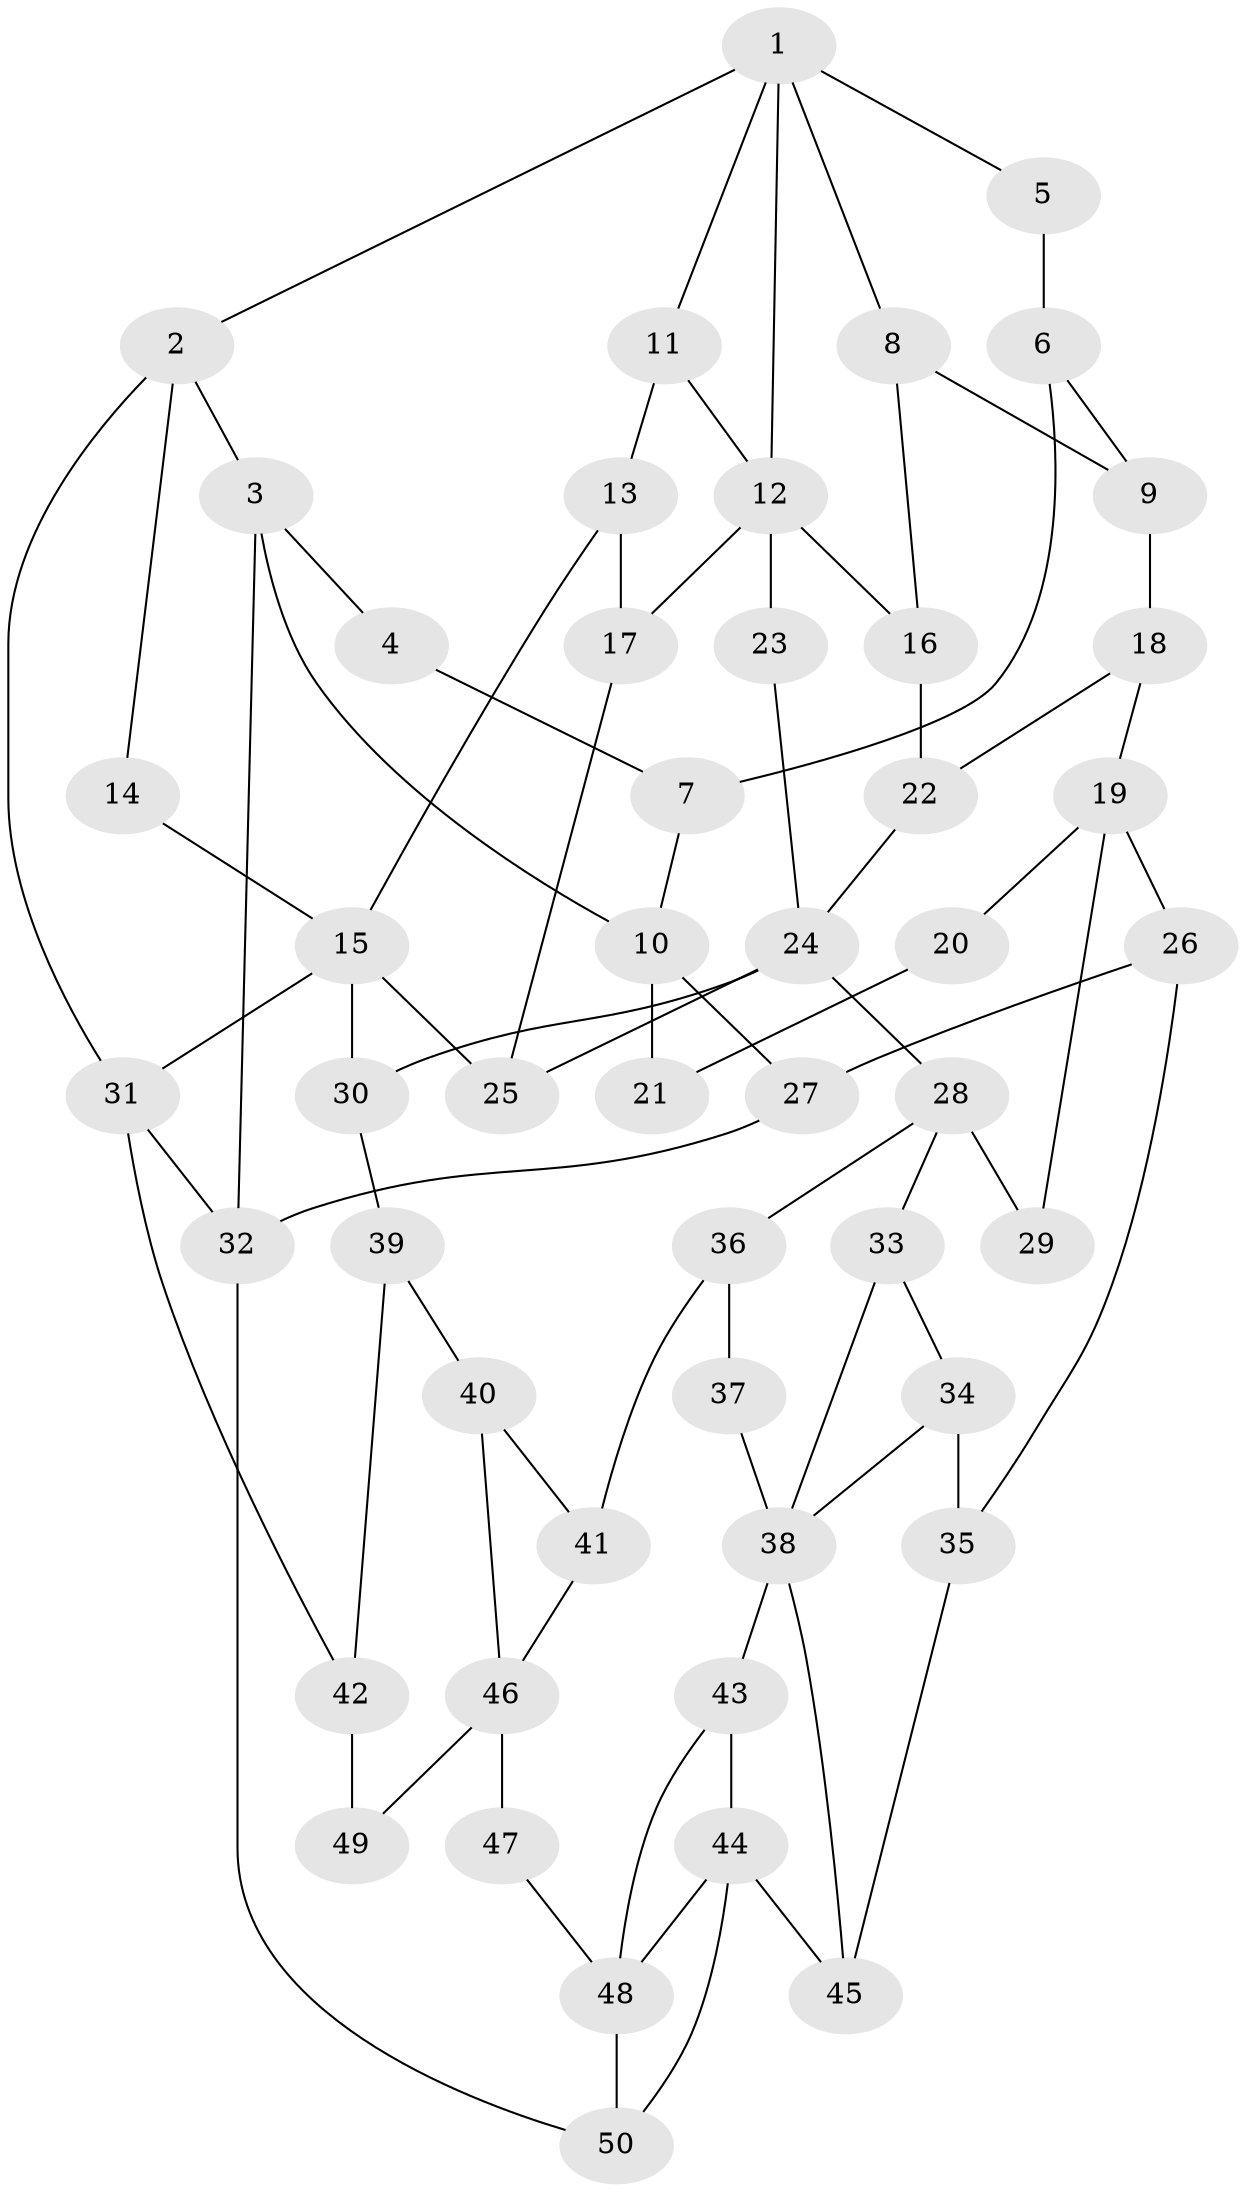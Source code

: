 // original degree distribution, {3: 0.03, 4: 0.24, 6: 0.24, 5: 0.49}
// Generated by graph-tools (version 1.1) at 2025/38/03/09/25 02:38:21]
// undirected, 50 vertices, 80 edges
graph export_dot {
graph [start="1"]
  node [color=gray90,style=filled];
  1;
  2;
  3;
  4;
  5;
  6;
  7;
  8;
  9;
  10;
  11;
  12;
  13;
  14;
  15;
  16;
  17;
  18;
  19;
  20;
  21;
  22;
  23;
  24;
  25;
  26;
  27;
  28;
  29;
  30;
  31;
  32;
  33;
  34;
  35;
  36;
  37;
  38;
  39;
  40;
  41;
  42;
  43;
  44;
  45;
  46;
  47;
  48;
  49;
  50;
  1 -- 2 [weight=1.0];
  1 -- 5 [weight=1.0];
  1 -- 8 [weight=1.0];
  1 -- 11 [weight=1.0];
  1 -- 12 [weight=1.0];
  2 -- 3 [weight=1.0];
  2 -- 14 [weight=1.0];
  2 -- 31 [weight=1.0];
  3 -- 4 [weight=1.0];
  3 -- 10 [weight=1.0];
  3 -- 32 [weight=1.0];
  4 -- 7 [weight=1.0];
  5 -- 6 [weight=2.0];
  6 -- 7 [weight=2.0];
  6 -- 9 [weight=2.0];
  7 -- 10 [weight=2.0];
  8 -- 9 [weight=1.0];
  8 -- 16 [weight=1.0];
  9 -- 18 [weight=2.0];
  10 -- 21 [weight=2.0];
  10 -- 27 [weight=1.0];
  11 -- 12 [weight=1.0];
  11 -- 13 [weight=1.0];
  12 -- 16 [weight=1.0];
  12 -- 17 [weight=1.0];
  12 -- 23 [weight=2.0];
  13 -- 15 [weight=1.0];
  13 -- 17 [weight=2.0];
  14 -- 15 [weight=2.0];
  15 -- 25 [weight=1.0];
  15 -- 30 [weight=1.0];
  15 -- 31 [weight=1.0];
  16 -- 22 [weight=1.0];
  17 -- 25 [weight=1.0];
  18 -- 19 [weight=2.0];
  18 -- 22 [weight=1.0];
  19 -- 20 [weight=2.0];
  19 -- 26 [weight=1.0];
  19 -- 29 [weight=1.0];
  20 -- 21 [weight=1.0];
  22 -- 24 [weight=1.0];
  23 -- 24 [weight=1.0];
  24 -- 25 [weight=1.0];
  24 -- 28 [weight=2.0];
  24 -- 30 [weight=1.0];
  26 -- 27 [weight=1.0];
  26 -- 35 [weight=1.0];
  27 -- 32 [weight=1.0];
  28 -- 29 [weight=2.0];
  28 -- 33 [weight=1.0];
  28 -- 36 [weight=1.0];
  30 -- 39 [weight=1.0];
  31 -- 32 [weight=1.0];
  31 -- 42 [weight=2.0];
  32 -- 50 [weight=1.0];
  33 -- 34 [weight=1.0];
  33 -- 38 [weight=1.0];
  34 -- 35 [weight=1.0];
  34 -- 38 [weight=1.0];
  35 -- 45 [weight=1.0];
  36 -- 37 [weight=1.0];
  36 -- 41 [weight=1.0];
  37 -- 38 [weight=2.0];
  38 -- 43 [weight=1.0];
  38 -- 45 [weight=1.0];
  39 -- 40 [weight=1.0];
  39 -- 42 [weight=1.0];
  40 -- 41 [weight=1.0];
  40 -- 46 [weight=1.0];
  41 -- 46 [weight=1.0];
  42 -- 49 [weight=3.0];
  43 -- 44 [weight=1.0];
  43 -- 48 [weight=1.0];
  44 -- 45 [weight=2.0];
  44 -- 48 [weight=2.0];
  44 -- 50 [weight=1.0];
  46 -- 47 [weight=2.0];
  46 -- 49 [weight=2.0];
  47 -- 48 [weight=2.0];
  48 -- 50 [weight=1.0];
}
